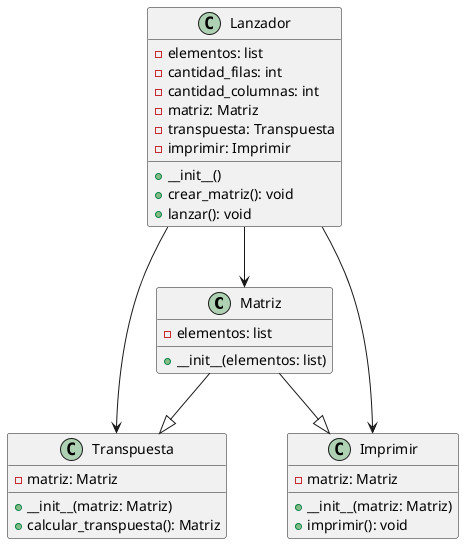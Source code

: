 @startuml

class Matriz {
  - elementos: list
  + __init__(elementos: list)
}

class Transpuesta {
  - matriz: Matriz
  + __init__(matriz: Matriz)
  + calcular_transpuesta(): Matriz
}

class Imprimir {
  - matriz: Matriz
  + __init__(matriz: Matriz)
  + imprimir(): void
}

class Lanzador {
  - elementos: list
  - cantidad_filas: int
  - cantidad_columnas: int
  - matriz: Matriz
  - transpuesta: Transpuesta
  - imprimir: Imprimir
  + __init__()
  + crear_matriz(): void
  + lanzar(): void
}

Matriz --|> Transpuesta
Matriz --|> Imprimir
Lanzador --> Matriz
Lanzador --> Transpuesta
Lanzador --> Imprimir

@enduml 
